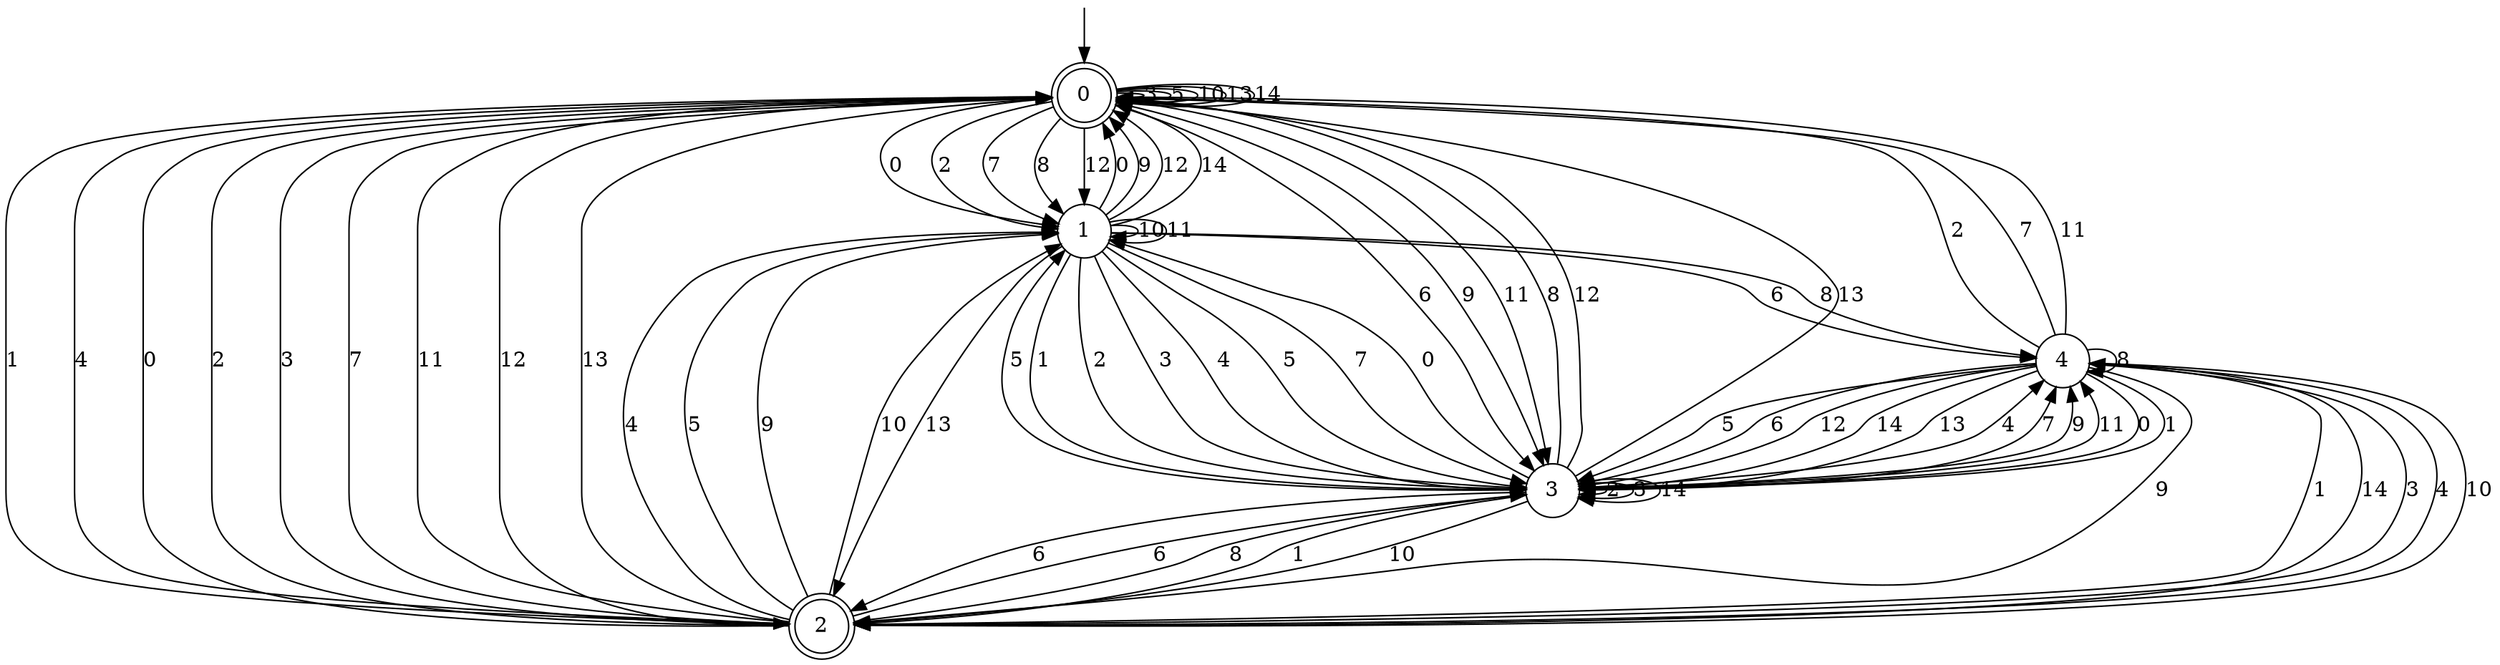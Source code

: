 digraph g {

	s0 [shape="doublecircle" label="0"];
	s1 [shape="circle" label="1"];
	s2 [shape="doublecircle" label="2"];
	s3 [shape="circle" label="3"];
	s4 [shape="circle" label="4"];
	s0 -> s1 [label="0"];
	s0 -> s2 [label="1"];
	s0 -> s1 [label="2"];
	s0 -> s0 [label="3"];
	s0 -> s2 [label="4"];
	s0 -> s0 [label="5"];
	s0 -> s3 [label="6"];
	s0 -> s1 [label="7"];
	s0 -> s1 [label="8"];
	s0 -> s3 [label="9"];
	s0 -> s0 [label="10"];
	s0 -> s3 [label="11"];
	s0 -> s1 [label="12"];
	s0 -> s0 [label="13"];
	s0 -> s0 [label="14"];
	s1 -> s0 [label="0"];
	s1 -> s3 [label="1"];
	s1 -> s3 [label="2"];
	s1 -> s3 [label="3"];
	s1 -> s3 [label="4"];
	s1 -> s3 [label="5"];
	s1 -> s4 [label="6"];
	s1 -> s3 [label="7"];
	s1 -> s4 [label="8"];
	s1 -> s0 [label="9"];
	s1 -> s1 [label="10"];
	s1 -> s1 [label="11"];
	s1 -> s0 [label="12"];
	s1 -> s2 [label="13"];
	s1 -> s0 [label="14"];
	s2 -> s0 [label="0"];
	s2 -> s4 [label="1"];
	s2 -> s0 [label="2"];
	s2 -> s0 [label="3"];
	s2 -> s1 [label="4"];
	s2 -> s1 [label="5"];
	s2 -> s3 [label="6"];
	s2 -> s0 [label="7"];
	s2 -> s3 [label="8"];
	s2 -> s1 [label="9"];
	s2 -> s1 [label="10"];
	s2 -> s0 [label="11"];
	s2 -> s0 [label="12"];
	s2 -> s0 [label="13"];
	s2 -> s4 [label="14"];
	s3 -> s1 [label="0"];
	s3 -> s2 [label="1"];
	s3 -> s3 [label="2"];
	s3 -> s3 [label="3"];
	s3 -> s4 [label="4"];
	s3 -> s1 [label="5"];
	s3 -> s2 [label="6"];
	s3 -> s4 [label="7"];
	s3 -> s0 [label="8"];
	s3 -> s4 [label="9"];
	s3 -> s2 [label="10"];
	s3 -> s4 [label="11"];
	s3 -> s0 [label="12"];
	s3 -> s0 [label="13"];
	s3 -> s3 [label="14"];
	s4 -> s3 [label="0"];
	s4 -> s3 [label="1"];
	s4 -> s0 [label="2"];
	s4 -> s2 [label="3"];
	s4 -> s2 [label="4"];
	s4 -> s3 [label="5"];
	s4 -> s3 [label="6"];
	s4 -> s0 [label="7"];
	s4 -> s4 [label="8"];
	s4 -> s2 [label="9"];
	s4 -> s2 [label="10"];
	s4 -> s0 [label="11"];
	s4 -> s3 [label="12"];
	s4 -> s3 [label="13"];
	s4 -> s3 [label="14"];

__start0 [label="" shape="none" width="0" height="0"];
__start0 -> s0;

}
